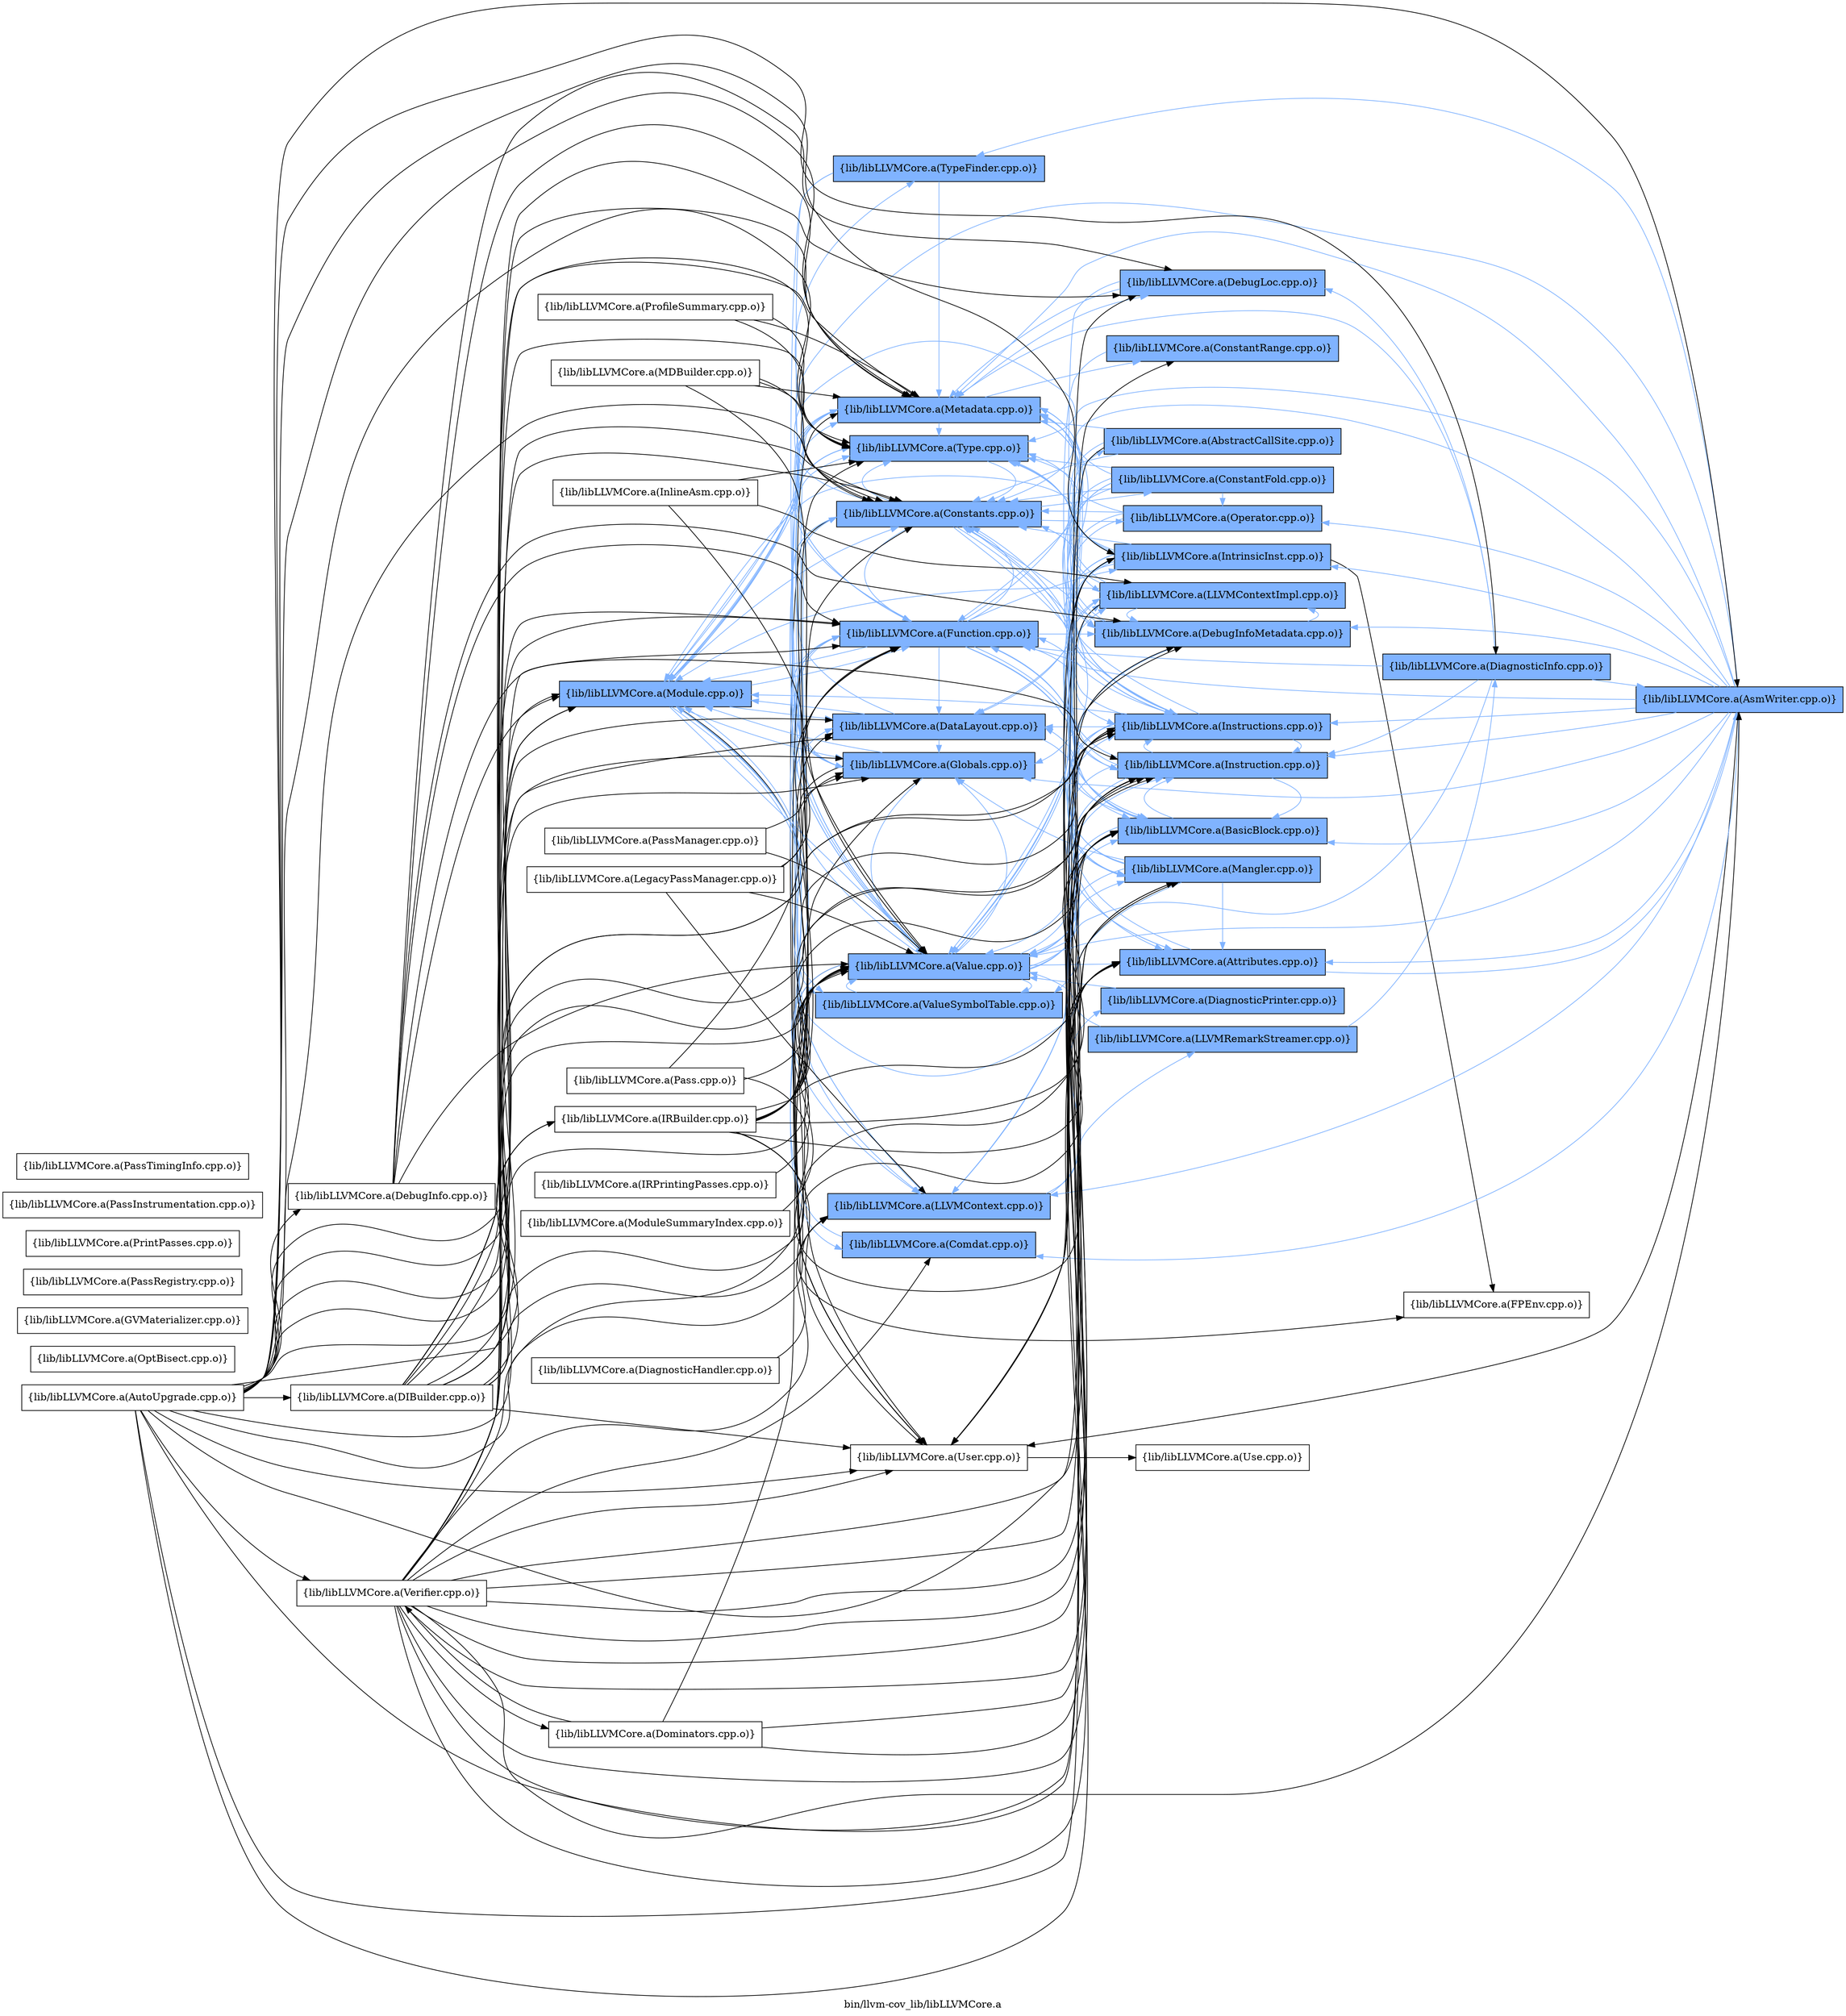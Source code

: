 digraph "bin/llvm-cov_lib/libLLVMCore.a" {
	label="bin/llvm-cov_lib/libLLVMCore.a";
	rankdir=LR;
	{ rank=same; Node0x55c6129fab78;  }
	{ rank=same; Node0x55c6129f1ac8; Node0x55c6129f1618; Node0x55c6129fadf8; Node0x55c6129fa0d8; Node0x55c6129f2798; Node0x55c6129f1348; Node0x55c6129f1898; Node0x55c6129f9ea8; Node0x55c6129f9278; Node0x55c6129f2bf8; Node0x55c6129f49a8; Node0x55c6129f7ab8;  }
	{ rank=same; Node0x55c6129f2c48; Node0x55c6129f2fb8; Node0x55c6129f1fc8; Node0x55c6129f4548; Node0x55c6129f8e68; Node0x55c6129f37d8; Node0x55c6129f35f8; Node0x55c6129fab28; Node0x55c6129f1e38; Node0x55c6129fa6c8; Node0x55c6129f24c8; Node0x55c6129f3dc8; Node0x55c6129f16b8; Node0x55c6129f12f8; Node0x55c6129f44f8; Node0x55c6129f9f98;  }
	{ rank=same; Node0x55c6129fab78;  }
	{ rank=same; Node0x55c6129f1ac8; Node0x55c6129f1618; Node0x55c6129fadf8; Node0x55c6129fa0d8; Node0x55c6129f2798; Node0x55c6129f1348; Node0x55c6129f1898; Node0x55c6129f9ea8; Node0x55c6129f9278; Node0x55c6129f2bf8; Node0x55c6129f49a8; Node0x55c6129f7ab8;  }
	{ rank=same; Node0x55c6129f2c48; Node0x55c6129f2fb8; Node0x55c6129f1fc8; Node0x55c6129f4548; Node0x55c6129f8e68; Node0x55c6129f37d8; Node0x55c6129f35f8; Node0x55c6129fab28; Node0x55c6129f1e38; Node0x55c6129fa6c8; Node0x55c6129f24c8; Node0x55c6129f3dc8; Node0x55c6129f16b8; Node0x55c6129f12f8; Node0x55c6129f44f8; Node0x55c6129f9f98;  }

	Node0x55c6129fab78 [shape=record,shape=box,group=1,style=filled,fillcolor="0.600000 0.5 1",label="{lib/libLLVMCore.a(Module.cpp.o)}"];
	Node0x55c6129fab78 -> Node0x55c6129f1ac8[color="0.600000 0.5 1"];
	Node0x55c6129fab78 -> Node0x55c6129f1618[color="0.600000 0.5 1"];
	Node0x55c6129fab78 -> Node0x55c6129fadf8[color="0.600000 0.5 1"];
	Node0x55c6129fab78 -> Node0x55c6129fa0d8;
	Node0x55c6129fab78 -> Node0x55c6129f2798[color="0.600000 0.5 1"];
	Node0x55c6129fab78 -> Node0x55c6129f1348[color="0.600000 0.5 1"];
	Node0x55c6129fab78 -> Node0x55c6129f1898[color="0.600000 0.5 1"];
	Node0x55c6129fab78 -> Node0x55c6129f9ea8[color="0.600000 0.5 1"];
	Node0x55c6129fab78 -> Node0x55c6129f9278[color="0.600000 0.5 1"];
	Node0x55c6129fab78 -> Node0x55c6129f2bf8[color="0.600000 0.5 1"];
	Node0x55c6129fab78 -> Node0x55c6129f49a8[color="0.600000 0.5 1"];
	Node0x55c6129fab78 -> Node0x55c6129f7ab8[color="0.600000 0.5 1"];
	Node0x55c6129f2c48 [shape=record,shape=box,group=1,style=filled,fillcolor="0.600000 0.5 1",label="{lib/libLLVMCore.a(Mangler.cpp.o)}"];
	Node0x55c6129f2c48 -> Node0x55c6129f1ac8[color="0.600000 0.5 1"];
	Node0x55c6129f2c48 -> Node0x55c6129f1348[color="0.600000 0.5 1"];
	Node0x55c6129f2c48 -> Node0x55c6129f1898[color="0.600000 0.5 1"];
	Node0x55c6129f2c48 -> Node0x55c6129fab78[color="0.600000 0.5 1"];
	Node0x55c6129f2c48 -> Node0x55c6129f2bf8[color="0.600000 0.5 1"];
	Node0x55c6129f2c48 -> Node0x55c6129f3dc8[color="0.600000 0.5 1"];
	Node0x55c6129f1348 [shape=record,shape=box,group=1,style=filled,fillcolor="0.600000 0.5 1",label="{lib/libLLVMCore.a(Value.cpp.o)}"];
	Node0x55c6129f1348 -> Node0x55c6129f2c48[color="0.600000 0.5 1"];
	Node0x55c6129f1348 -> Node0x55c6129f1ac8[color="0.600000 0.5 1"];
	Node0x55c6129f1348 -> Node0x55c6129f1618[color="0.600000 0.5 1"];
	Node0x55c6129f1348 -> Node0x55c6129fadf8[color="0.600000 0.5 1"];
	Node0x55c6129f1348 -> Node0x55c6129fa0d8;
	Node0x55c6129f1348 -> Node0x55c6129f2798[color="0.600000 0.5 1"];
	Node0x55c6129f1348 -> Node0x55c6129f2fb8[color="0.600000 0.5 1"];
	Node0x55c6129f1348 -> Node0x55c6129f1898[color="0.600000 0.5 1"];
	Node0x55c6129f1348 -> Node0x55c6129f9ea8[color="0.600000 0.5 1"];
	Node0x55c6129f1348 -> Node0x55c6129f9278[color="0.600000 0.5 1"];
	Node0x55c6129f1348 -> Node0x55c6129fab28[color="0.600000 0.5 1"];
	Node0x55c6129f1348 -> Node0x55c6129f2bf8[color="0.600000 0.5 1"];
	Node0x55c6129f1348 -> Node0x55c6129f24c8[color="0.600000 0.5 1"];
	Node0x55c6129f1348 -> Node0x55c6129f4548[color="0.600000 0.5 1"];
	Node0x55c6129f1348 -> Node0x55c6129f3dc8[color="0.600000 0.5 1"];
	Node0x55c6129f1898 [shape=record,shape=box,group=1,style=filled,fillcolor="0.600000 0.5 1",label="{lib/libLLVMCore.a(Globals.cpp.o)}"];
	Node0x55c6129f1898 -> Node0x55c6129f1618[color="0.600000 0.5 1"];
	Node0x55c6129f1898 -> Node0x55c6129fadf8[color="0.600000 0.5 1"];
	Node0x55c6129f1898 -> Node0x55c6129fa0d8;
	Node0x55c6129f1898 -> Node0x55c6129f2798[color="0.600000 0.5 1"];
	Node0x55c6129f1898 -> Node0x55c6129f1348[color="0.600000 0.5 1"];
	Node0x55c6129f1898 -> Node0x55c6129fab78[color="0.600000 0.5 1"];
	Node0x55c6129f1898 -> Node0x55c6129f2bf8[color="0.600000 0.5 1"];
	Node0x55c6129f1ac8 [shape=record,shape=box,group=1,style=filled,fillcolor="0.600000 0.5 1",label="{lib/libLLVMCore.a(DataLayout.cpp.o)}"];
	Node0x55c6129f1ac8 -> Node0x55c6129f2c48[color="0.600000 0.5 1"];
	Node0x55c6129f1ac8 -> Node0x55c6129f1618[color="0.600000 0.5 1"];
	Node0x55c6129f1ac8 -> Node0x55c6129f1898[color="0.600000 0.5 1"];
	Node0x55c6129f1ac8 -> Node0x55c6129fab78[color="0.600000 0.5 1"];
	Node0x55c6129f2bf8 [shape=record,shape=box,group=1,style=filled,fillcolor="0.600000 0.5 1",label="{lib/libLLVMCore.a(Function.cpp.o)}"];
	Node0x55c6129f2bf8 -> Node0x55c6129f2c48[color="0.600000 0.5 1"];
	Node0x55c6129f2bf8 -> Node0x55c6129f1ac8[color="0.600000 0.5 1"];
	Node0x55c6129f2bf8 -> Node0x55c6129f1618[color="0.600000 0.5 1"];
	Node0x55c6129f2bf8 -> Node0x55c6129fadf8[color="0.600000 0.5 1"];
	Node0x55c6129f2bf8 -> Node0x55c6129fa0d8;
	Node0x55c6129f2bf8 -> Node0x55c6129f44f8[color="0.600000 0.5 1"];
	Node0x55c6129f2bf8 -> Node0x55c6129f2798[color="0.600000 0.5 1"];
	Node0x55c6129f2bf8 -> Node0x55c6129f2fb8[color="0.600000 0.5 1"];
	Node0x55c6129f2bf8 -> Node0x55c6129f1348[color="0.600000 0.5 1"];
	Node0x55c6129f2bf8 -> Node0x55c6129fab78[color="0.600000 0.5 1"];
	Node0x55c6129f2bf8 -> Node0x55c6129f9ea8[color="0.600000 0.5 1"];
	Node0x55c6129f2bf8 -> Node0x55c6129f9278[color="0.600000 0.5 1"];
	Node0x55c6129f2bf8 -> Node0x55c6129f1e38[color="0.600000 0.5 1"];
	Node0x55c6129f2bf8 -> Node0x55c6129f24c8[color="0.600000 0.5 1"];
	Node0x55c6129f2bf8 -> Node0x55c6129f3dc8[color="0.600000 0.5 1"];
	Node0x55c6129f2bf8 -> Node0x55c6129f9f98[color="0.600000 0.5 1"];
	Node0x55c6129f3dc8 [shape=record,shape=box,group=1,style=filled,fillcolor="0.600000 0.5 1",label="{lib/libLLVMCore.a(Attributes.cpp.o)}"];
	Node0x55c6129f3dc8 -> Node0x55c6129f2bf8[color="0.600000 0.5 1"];
	Node0x55c6129f3dc8 -> Node0x55c6129f3738[color="0.600000 0.5 1"];
	Node0x55c6129f1618 [shape=record,shape=box,group=1,style=filled,fillcolor="0.600000 0.5 1",label="{lib/libLLVMCore.a(Type.cpp.o)}"];
	Node0x55c6129f1618 -> Node0x55c6129fadf8[color="0.600000 0.5 1"];
	Node0x55c6129fadf8 [shape=record,shape=box,group=1,style=filled,fillcolor="0.600000 0.5 1",label="{lib/libLLVMCore.a(Constants.cpp.o)}"];
	Node0x55c6129fadf8 -> Node0x55c6129f1618[color="0.600000 0.5 1"];
	Node0x55c6129fadf8 -> Node0x55c6129fa0d8;
	Node0x55c6129fadf8 -> Node0x55c6129f2fb8[color="0.600000 0.5 1"];
	Node0x55c6129fadf8 -> Node0x55c6129f1348[color="0.600000 0.5 1"];
	Node0x55c6129fadf8 -> Node0x55c6129f1fc8[color="0.600000 0.5 1"];
	Node0x55c6129fadf8 -> Node0x55c6129f1898[color="0.600000 0.5 1"];
	Node0x55c6129fadf8 -> Node0x55c6129f2bf8[color="0.600000 0.5 1"];
	Node0x55c6129fadf8 -> Node0x55c6129f4548[color="0.600000 0.5 1"];
	Node0x55c6129fadf8 -> Node0x55c6129f8e68[color="0.600000 0.5 1"];
	Node0x55c6129fa0d8 [shape=record,shape=box,group=0,label="{lib/libLLVMCore.a(User.cpp.o)}"];
	Node0x55c6129fa0d8 -> Node0x55c6129f37d8;
	Node0x55c6129f2fb8 [shape=record,shape=box,group=1,style=filled,fillcolor="0.600000 0.5 1",label="{lib/libLLVMCore.a(Instructions.cpp.o)}"];
	Node0x55c6129f2fb8 -> Node0x55c6129f2c48[color="0.600000 0.5 1"];
	Node0x55c6129f2fb8 -> Node0x55c6129f1ac8[color="0.600000 0.5 1"];
	Node0x55c6129f2fb8 -> Node0x55c6129f1618[color="0.600000 0.5 1"];
	Node0x55c6129f2fb8 -> Node0x55c6129fadf8[color="0.600000 0.5 1"];
	Node0x55c6129f2fb8 -> Node0x55c6129fa0d8;
	Node0x55c6129f2fb8 -> Node0x55c6129f2798[color="0.600000 0.5 1"];
	Node0x55c6129f2fb8 -> Node0x55c6129f1348[color="0.600000 0.5 1"];
	Node0x55c6129f2fb8 -> Node0x55c6129fab78[color="0.600000 0.5 1"];
	Node0x55c6129f2fb8 -> Node0x55c6129fab28[color="0.600000 0.5 1"];
	Node0x55c6129f2fb8 -> Node0x55c6129f2bf8[color="0.600000 0.5 1"];
	Node0x55c6129f2fb8 -> Node0x55c6129f24c8[color="0.600000 0.5 1"];
	Node0x55c6129f2fb8 -> Node0x55c6129f4548[color="0.600000 0.5 1"];
	Node0x55c6129f2fb8 -> Node0x55c6129f3dc8[color="0.600000 0.5 1"];
	Node0x55c6129f1fc8 [shape=record,shape=box,group=1,style=filled,fillcolor="0.600000 0.5 1",label="{lib/libLLVMCore.a(Operator.cpp.o)}"];
	Node0x55c6129f1fc8 -> Node0x55c6129f2c48[color="0.600000 0.5 1"];
	Node0x55c6129f1fc8 -> Node0x55c6129f1ac8[color="0.600000 0.5 1"];
	Node0x55c6129f1fc8 -> Node0x55c6129f1618[color="0.600000 0.5 1"];
	Node0x55c6129f1fc8 -> Node0x55c6129fadf8[color="0.600000 0.5 1"];
	Node0x55c6129f4548 [shape=record,shape=box,group=1,style=filled,fillcolor="0.600000 0.5 1",label="{lib/libLLVMCore.a(Instruction.cpp.o)}"];
	Node0x55c6129f4548 -> Node0x55c6129fadf8[color="0.600000 0.5 1"];
	Node0x55c6129f4548 -> Node0x55c6129fa0d8;
	Node0x55c6129f4548 -> Node0x55c6129f2798[color="0.600000 0.5 1"];
	Node0x55c6129f4548 -> Node0x55c6129f2fb8[color="0.600000 0.5 1"];
	Node0x55c6129f4548 -> Node0x55c6129f1348[color="0.600000 0.5 1"];
	Node0x55c6129f4548 -> Node0x55c6129f24c8[color="0.600000 0.5 1"];
	Node0x55c6129f4548 -> Node0x55c6129f3dc8[color="0.600000 0.5 1"];
	Node0x55c6129f8e68 [shape=record,shape=box,group=1,style=filled,fillcolor="0.600000 0.5 1",label="{lib/libLLVMCore.a(ConstantFold.cpp.o)}"];
	Node0x55c6129f8e68 -> Node0x55c6129f1618[color="0.600000 0.5 1"];
	Node0x55c6129f8e68 -> Node0x55c6129fadf8[color="0.600000 0.5 1"];
	Node0x55c6129f8e68 -> Node0x55c6129f2fb8[color="0.600000 0.5 1"];
	Node0x55c6129f8e68 -> Node0x55c6129f1348[color="0.600000 0.5 1"];
	Node0x55c6129f8e68 -> Node0x55c6129f1fc8[color="0.600000 0.5 1"];
	Node0x55c6129f8e68 -> Node0x55c6129f1898[color="0.600000 0.5 1"];
	Node0x55c6129f8e68 -> Node0x55c6129fab78[color="0.600000 0.5 1"];
	Node0x55c6129f8e68 -> Node0x55c6129f2bf8[color="0.600000 0.5 1"];
	Node0x55c6129f37d8 [shape=record,shape=box,group=0,label="{lib/libLLVMCore.a(Use.cpp.o)}"];
	Node0x55c6129f44f8 [shape=record,shape=box,group=1,style=filled,fillcolor="0.600000 0.5 1",label="{lib/libLLVMCore.a(IntrinsicInst.cpp.o)}"];
	Node0x55c6129f44f8 -> Node0x55c6129f2c48[color="0.600000 0.5 1"];
	Node0x55c6129f44f8 -> Node0x55c6129f1ac8[color="0.600000 0.5 1"];
	Node0x55c6129f44f8 -> Node0x55c6129f1618[color="0.600000 0.5 1"];
	Node0x55c6129f44f8 -> Node0x55c6129fadf8[color="0.600000 0.5 1"];
	Node0x55c6129f44f8 -> Node0x55c6129fa0d8;
	Node0x55c6129f44f8 -> Node0x55c6129f2798[color="0.600000 0.5 1"];
	Node0x55c6129f44f8 -> Node0x55c6129f2fb8[color="0.600000 0.5 1"];
	Node0x55c6129f44f8 -> Node0x55c6129f1348[color="0.600000 0.5 1"];
	Node0x55c6129f44f8 -> Node0x55c6129fab78[color="0.600000 0.5 1"];
	Node0x55c6129f44f8 -> Node0x55c6129f1e38[color="0.600000 0.5 1"];
	Node0x55c6129f44f8 -> Node0x55c6129f24c8[color="0.600000 0.5 1"];
	Node0x55c6129f44f8 -> Node0x55c6129f4548[color="0.600000 0.5 1"];
	Node0x55c6129f44f8 -> Node0x55c6129fabc8;
	Node0x55c6129f2798 [shape=record,shape=box,group=1,style=filled,fillcolor="0.600000 0.5 1",label="{lib/libLLVMCore.a(Metadata.cpp.o)}"];
	Node0x55c6129f2798 -> Node0x55c6129f1618[color="0.600000 0.5 1"];
	Node0x55c6129f2798 -> Node0x55c6129fadf8[color="0.600000 0.5 1"];
	Node0x55c6129f2798 -> Node0x55c6129f35f8[color="0.600000 0.5 1"];
	Node0x55c6129f2798 -> Node0x55c6129f1348[color="0.600000 0.5 1"];
	Node0x55c6129f2798 -> Node0x55c6129fab78[color="0.600000 0.5 1"];
	Node0x55c6129f2798 -> Node0x55c6129f9278[color="0.600000 0.5 1"];
	Node0x55c6129f2798 -> Node0x55c6129fab28[color="0.600000 0.5 1"];
	Node0x55c6129f2798 -> Node0x55c6129f1e38[color="0.600000 0.5 1"];
	Node0x55c6129f2798 -> Node0x55c6129fa6c8[color="0.600000 0.5 1"];
	Node0x55c6129f1e38 [shape=record,shape=box,group=1,style=filled,fillcolor="0.600000 0.5 1",label="{lib/libLLVMCore.a(DebugInfoMetadata.cpp.o)}"];
	Node0x55c6129f1e38 -> Node0x55c6129f1618[color="0.600000 0.5 1"];
	Node0x55c6129f1e38 -> Node0x55c6129fadf8[color="0.600000 0.5 1"];
	Node0x55c6129f1e38 -> Node0x55c6129f2798[color="0.600000 0.5 1"];
	Node0x55c6129f1e38 -> Node0x55c6129f9278[color="0.600000 0.5 1"];
	Node0x55c6129f1e38 -> Node0x55c6129fab28[color="0.600000 0.5 1"];
	Node0x55c6129f24c8 [shape=record,shape=box,group=1,style=filled,fillcolor="0.600000 0.5 1",label="{lib/libLLVMCore.a(BasicBlock.cpp.o)}"];
	Node0x55c6129f24c8 -> Node0x55c6129f1618[color="0.600000 0.5 1"];
	Node0x55c6129f24c8 -> Node0x55c6129fadf8[color="0.600000 0.5 1"];
	Node0x55c6129f24c8 -> Node0x55c6129fa0d8;
	Node0x55c6129f24c8 -> Node0x55c6129f2798[color="0.600000 0.5 1"];
	Node0x55c6129f24c8 -> Node0x55c6129f1348[color="0.600000 0.5 1"];
	Node0x55c6129f24c8 -> Node0x55c6129f9ea8[color="0.600000 0.5 1"];
	Node0x55c6129f24c8 -> Node0x55c6129f4548[color="0.600000 0.5 1"];
	Node0x55c6129fabc8 [shape=record,shape=box,group=0,label="{lib/libLLVMCore.a(FPEnv.cpp.o)}"];
	Node0x55c6129f35f8 [shape=record,shape=box,group=1,style=filled,fillcolor="0.600000 0.5 1",label="{lib/libLLVMCore.a(ConstantRange.cpp.o)}"];
	Node0x55c6129f35f8 -> Node0x55c6129f2fb8[color="0.600000 0.5 1"];
	Node0x55c6129f9278 [shape=record,shape=box,group=1,style=filled,fillcolor="0.600000 0.5 1",label="{lib/libLLVMCore.a(LLVMContext.cpp.o)}"];
	Node0x55c6129f9278 -> Node0x55c6129fab28[color="0.600000 0.5 1"];
	Node0x55c6129f9278 -> Node0x55c6129f16b8[color="0.600000 0.5 1"];
	Node0x55c6129f9278 -> Node0x55c6129f12f8[color="0.600000 0.5 1"];
	Node0x55c6129fab28 [shape=record,shape=box,group=1,style=filled,fillcolor="0.600000 0.5 1",label="{lib/libLLVMCore.a(LLVMContextImpl.cpp.o)}"];
	Node0x55c6129fab28 -> Node0x55c6129fadf8[color="0.600000 0.5 1"];
	Node0x55c6129fab28 -> Node0x55c6129fa0d8;
	Node0x55c6129fab28 -> Node0x55c6129f2798[color="0.600000 0.5 1"];
	Node0x55c6129fab28 -> Node0x55c6129f1348[color="0.600000 0.5 1"];
	Node0x55c6129fab28 -> Node0x55c6129fab78[color="0.600000 0.5 1"];
	Node0x55c6129fab28 -> Node0x55c6129f1e38[color="0.600000 0.5 1"];
	Node0x55c6129fa6c8 [shape=record,shape=box,group=1,style=filled,fillcolor="0.600000 0.5 1",label="{lib/libLLVMCore.a(DebugLoc.cpp.o)}"];
	Node0x55c6129fa6c8 -> Node0x55c6129f2798[color="0.600000 0.5 1"];
	Node0x55c6129fa6c8 -> Node0x55c6129f1e38[color="0.600000 0.5 1"];
	Node0x55c6129f9ea8 [shape=record,shape=box,group=1,style=filled,fillcolor="0.600000 0.5 1",label="{lib/libLLVMCore.a(ValueSymbolTable.cpp.o)}"];
	Node0x55c6129f9ea8 -> Node0x55c6129f1348[color="0.600000 0.5 1"];
	Node0x55c6129f49a8 [shape=record,shape=box,group=1,style=filled,fillcolor="0.600000 0.5 1",label="{lib/libLLVMCore.a(Comdat.cpp.o)}"];
	Node0x55c6129f49a8 -> Node0x55c6129fab78[color="0.600000 0.5 1"];
	Node0x55c6129f7ab8 [shape=record,shape=box,group=1,style=filled,fillcolor="0.600000 0.5 1",label="{lib/libLLVMCore.a(TypeFinder.cpp.o)}"];
	Node0x55c6129f7ab8 -> Node0x55c6129f2798[color="0.600000 0.5 1"];
	Node0x55c6129f7ab8 -> Node0x55c6129f1898[color="0.600000 0.5 1"];
	Node0x55c6129f7ab8 -> Node0x55c6129f2bf8[color="0.600000 0.5 1"];
	Node0x55c6129f16b8 [shape=record,shape=box,group=1,style=filled,fillcolor="0.600000 0.5 1",label="{lib/libLLVMCore.a(DiagnosticPrinter.cpp.o)}"];
	Node0x55c6129f16b8 -> Node0x55c6129f1348[color="0.600000 0.5 1"];
	Node0x55c6129f12f8 [shape=record,shape=box,group=1,style=filled,fillcolor="0.600000 0.5 1",label="{lib/libLLVMCore.a(LLVMRemarkStreamer.cpp.o)}"];
	Node0x55c6129f12f8 -> Node0x55c6129f1348[color="0.600000 0.5 1"];
	Node0x55c6129f12f8 -> Node0x55c6129f3328[color="0.600000 0.5 1"];
	Node0x55c6129fa8a8 [shape=record,shape=box,group=0,label="{lib/libLLVMCore.a(OptBisect.cpp.o)}"];
	Node0x55c6129f9c28 [shape=record,shape=box,group=0,label="{lib/libLLVMCore.a(DiagnosticHandler.cpp.o)}"];
	Node0x55c6129f9c28 -> Node0x55c6129f9278;
	Node0x55c6129f3328 [shape=record,shape=box,group=1,style=filled,fillcolor="0.600000 0.5 1",label="{lib/libLLVMCore.a(DiagnosticInfo.cpp.o)}"];
	Node0x55c6129f3328 -> Node0x55c6129f2798[color="0.600000 0.5 1"];
	Node0x55c6129f3328 -> Node0x55c6129f1348[color="0.600000 0.5 1"];
	Node0x55c6129f3328 -> Node0x55c6129f2bf8[color="0.600000 0.5 1"];
	Node0x55c6129f3328 -> Node0x55c6129f4548[color="0.600000 0.5 1"];
	Node0x55c6129f3328 -> Node0x55c6129f3738[color="0.600000 0.5 1"];
	Node0x55c6129f3328 -> Node0x55c6129fa6c8[color="0.600000 0.5 1"];
	Node0x55c6129f3738 [shape=record,shape=box,group=1,style=filled,fillcolor="0.600000 0.5 1",label="{lib/libLLVMCore.a(AsmWriter.cpp.o)}"];
	Node0x55c6129f3738 -> Node0x55c6129f1618[color="0.600000 0.5 1"];
	Node0x55c6129f3738 -> Node0x55c6129fadf8[color="0.600000 0.5 1"];
	Node0x55c6129f3738 -> Node0x55c6129fa0d8;
	Node0x55c6129f3738 -> Node0x55c6129f44f8[color="0.600000 0.5 1"];
	Node0x55c6129f3738 -> Node0x55c6129f2798[color="0.600000 0.5 1"];
	Node0x55c6129f3738 -> Node0x55c6129f2fb8[color="0.600000 0.5 1"];
	Node0x55c6129f3738 -> Node0x55c6129f1348[color="0.600000 0.5 1"];
	Node0x55c6129f3738 -> Node0x55c6129f1fc8[color="0.600000 0.5 1"];
	Node0x55c6129f3738 -> Node0x55c6129f1898[color="0.600000 0.5 1"];
	Node0x55c6129f3738 -> Node0x55c6129fab78[color="0.600000 0.5 1"];
	Node0x55c6129f3738 -> Node0x55c6129f9278[color="0.600000 0.5 1"];
	Node0x55c6129f3738 -> Node0x55c6129f1e38[color="0.600000 0.5 1"];
	Node0x55c6129f3738 -> Node0x55c6129f2bf8[color="0.600000 0.5 1"];
	Node0x55c6129f3738 -> Node0x55c6129f24c8[color="0.600000 0.5 1"];
	Node0x55c6129f3738 -> Node0x55c6129f4548[color="0.600000 0.5 1"];
	Node0x55c6129f3738 -> Node0x55c6129f3dc8[color="0.600000 0.5 1"];
	Node0x55c6129f3738 -> Node0x55c6129f49a8[color="0.600000 0.5 1"];
	Node0x55c6129f3738 -> Node0x55c6129f7ab8[color="0.600000 0.5 1"];
	Node0x55c6129f9f98 [shape=record,shape=box,group=1,style=filled,fillcolor="0.600000 0.5 1",label="{lib/libLLVMCore.a(AbstractCallSite.cpp.o)}"];
	Node0x55c6129f9f98 -> Node0x55c6129fadf8[color="0.600000 0.5 1"];
	Node0x55c6129f9f98 -> Node0x55c6129fa0d8;
	Node0x55c6129f9f98 -> Node0x55c6129f2798[color="0.600000 0.5 1"];
	Node0x55c6129f9f98 -> Node0x55c6129f2fb8[color="0.600000 0.5 1"];
	Node0x55c6129f7f68 [shape=record,shape=box,group=0,label="{lib/libLLVMCore.a(ModuleSummaryIndex.cpp.o)}"];
	Node0x55c6129f7f68 -> Node0x55c6129f1348;
	Node0x55c6129fae48 [shape=record,shape=box,group=0,label="{lib/libLLVMCore.a(MDBuilder.cpp.o)}"];
	Node0x55c6129fae48 -> Node0x55c6129f1618;
	Node0x55c6129fae48 -> Node0x55c6129fadf8;
	Node0x55c6129fae48 -> Node0x55c6129f2798;
	Node0x55c6129fae48 -> Node0x55c6129f1348;
	Node0x55c6129f7158 [shape=record,shape=box,group=0,label="{lib/libLLVMCore.a(DebugInfo.cpp.o)}"];
	Node0x55c6129f7158 -> Node0x55c6129f2798;
	Node0x55c6129f7158 -> Node0x55c6129f1348;
	Node0x55c6129f7158 -> Node0x55c6129fab78;
	Node0x55c6129f7158 -> Node0x55c6129f1e38;
	Node0x55c6129f7158 -> Node0x55c6129f2bf8;
	Node0x55c6129f7158 -> Node0x55c6129f4548;
	Node0x55c6129f7158 -> Node0x55c6129fa6c8;
	Node0x55c6129f6ac8 [shape=record,shape=box,group=0,label="{lib/libLLVMCore.a(DIBuilder.cpp.o)}"];
	Node0x55c6129f6ac8 -> Node0x55c6129f1618;
	Node0x55c6129f6ac8 -> Node0x55c6129fadf8;
	Node0x55c6129f6ac8 -> Node0x55c6129fa0d8;
	Node0x55c6129f6ac8 -> Node0x55c6129f2798;
	Node0x55c6129f6ac8 -> Node0x55c6129f2fb8;
	Node0x55c6129f6ac8 -> Node0x55c6129f1348;
	Node0x55c6129f6ac8 -> Node0x55c6129fab78;
	Node0x55c6129f6ac8 -> Node0x55c6129f1e38;
	Node0x55c6129f6ac8 -> Node0x55c6129f2bf8;
	Node0x55c6129f6ac8 -> Node0x55c6129f24c8;
	Node0x55c6129f6ac8 -> Node0x55c6129f4548;
	Node0x55c6129f6ac8 -> Node0x55c6129f3dc8;
	Node0x55c6129f6ac8 -> Node0x55c6129fa6c8;
	Node0x55c6129f6ac8 -> Node0x55c6129f6348;
	Node0x55c6129f6348 [shape=record,shape=box,group=0,label="{lib/libLLVMCore.a(IRBuilder.cpp.o)}"];
	Node0x55c6129f6348 -> Node0x55c6129f2c48;
	Node0x55c6129f6348 -> Node0x55c6129f1ac8;
	Node0x55c6129f6348 -> Node0x55c6129f1618;
	Node0x55c6129f6348 -> Node0x55c6129fadf8;
	Node0x55c6129f6348 -> Node0x55c6129fa0d8;
	Node0x55c6129f6348 -> Node0x55c6129f2798;
	Node0x55c6129f6348 -> Node0x55c6129f2fb8;
	Node0x55c6129f6348 -> Node0x55c6129f1348;
	Node0x55c6129f6348 -> Node0x55c6129f1898;
	Node0x55c6129f6348 -> Node0x55c6129f2bf8;
	Node0x55c6129f6348 -> Node0x55c6129f24c8;
	Node0x55c6129f6348 -> Node0x55c6129f4548;
	Node0x55c6129f6348 -> Node0x55c6129f3dc8;
	Node0x55c6129f6348 -> Node0x55c6129fabc8;
	Node0x55c6129f9548 [shape=record,shape=box,group=0,label="{lib/libLLVMCore.a(ProfileSummary.cpp.o)}"];
	Node0x55c6129f9548 -> Node0x55c6129f1618;
	Node0x55c6129f9548 -> Node0x55c6129fadf8;
	Node0x55c6129f9548 -> Node0x55c6129f2798;
	Node0x55c6129f1b68 [shape=record,shape=box,group=0,label="{lib/libLLVMCore.a(AutoUpgrade.cpp.o)}"];
	Node0x55c6129f1b68 -> Node0x55c6129f2c48;
	Node0x55c6129f1b68 -> Node0x55c6129f1ac8;
	Node0x55c6129f1b68 -> Node0x55c6129f1618;
	Node0x55c6129f1b68 -> Node0x55c6129fadf8;
	Node0x55c6129f1b68 -> Node0x55c6129fa0d8;
	Node0x55c6129f1b68 -> Node0x55c6129f44f8;
	Node0x55c6129f1b68 -> Node0x55c6129f2798;
	Node0x55c6129f1b68 -> Node0x55c6129f2fb8;
	Node0x55c6129f1b68 -> Node0x55c6129f1348;
	Node0x55c6129f1b68 -> Node0x55c6129f1898;
	Node0x55c6129f1b68 -> Node0x55c6129fab78;
	Node0x55c6129f1b68 -> Node0x55c6129f9278;
	Node0x55c6129f1b68 -> Node0x55c6129f3328;
	Node0x55c6129f1b68 -> Node0x55c6129f2bf8;
	Node0x55c6129f1b68 -> Node0x55c6129f24c8;
	Node0x55c6129f1b68 -> Node0x55c6129f4548;
	Node0x55c6129f1b68 -> Node0x55c6129f3dc8;
	Node0x55c6129f1b68 -> Node0x55c6129f3738;
	Node0x55c6129f1b68 -> Node0x55c6129f7158;
	Node0x55c6129f1b68 -> Node0x55c6129f6ac8;
	Node0x55c6129f1b68 -> Node0x55c6129f6348;
	Node0x55c6129f1b68 -> Node0x55c6129f1438;
	Node0x55c6129f1438 [shape=record,shape=box,group=0,label="{lib/libLLVMCore.a(Verifier.cpp.o)}"];
	Node0x55c6129f1438 -> Node0x55c6129f2c48;
	Node0x55c6129f1438 -> Node0x55c6129f1ac8;
	Node0x55c6129f1438 -> Node0x55c6129f1618;
	Node0x55c6129f1438 -> Node0x55c6129fadf8;
	Node0x55c6129f1438 -> Node0x55c6129fa0d8;
	Node0x55c6129f1438 -> Node0x55c6129f44f8;
	Node0x55c6129f1438 -> Node0x55c6129f2798;
	Node0x55c6129f1438 -> Node0x55c6129f35f8;
	Node0x55c6129f1438 -> Node0x55c6129f2fb8;
	Node0x55c6129f1438 -> Node0x55c6129f1348;
	Node0x55c6129f1438 -> Node0x55c6129f1898;
	Node0x55c6129f1438 -> Node0x55c6129fab78;
	Node0x55c6129f1438 -> Node0x55c6129f9278;
	Node0x55c6129f1438 -> Node0x55c6129f1e38;
	Node0x55c6129f1438 -> Node0x55c6129f2bf8;
	Node0x55c6129f1438 -> Node0x55c6129f24c8;
	Node0x55c6129f1438 -> Node0x55c6129f4548;
	Node0x55c6129f1438 -> Node0x55c6129f3dc8;
	Node0x55c6129f1438 -> Node0x55c6129f3738;
	Node0x55c6129f1438 -> Node0x55c6129f49a8;
	Node0x55c6129f1438 -> Node0x55c6129fa6c8;
	Node0x55c6129f1438 -> Node0x55c6129f41d8;
	Node0x55c6129f4ef8 [shape=record,shape=box,group=0,label="{lib/libLLVMCore.a(GVMaterializer.cpp.o)}"];
	Node0x55c6129f4fe8 [shape=record,shape=box,group=0,label="{lib/libLLVMCore.a(InlineAsm.cpp.o)}"];
	Node0x55c6129f4fe8 -> Node0x55c6129f1618;
	Node0x55c6129f4fe8 -> Node0x55c6129f1348;
	Node0x55c6129f4fe8 -> Node0x55c6129fab28;
	Node0x55c6129f41d8 [shape=record,shape=box,group=0,label="{lib/libLLVMCore.a(Dominators.cpp.o)}"];
	Node0x55c6129f41d8 -> Node0x55c6129f1348;
	Node0x55c6129f41d8 -> Node0x55c6129f24c8;
	Node0x55c6129f41d8 -> Node0x55c6129f4548;
	Node0x55c6129f41d8 -> Node0x55c6129f1438;
	Node0x55c6129f5d58 [shape=record,shape=box,group=0,label="{lib/libLLVMCore.a(PassRegistry.cpp.o)}"];
	Node0x55c6129f5808 [shape=record,shape=box,group=0,label="{lib/libLLVMCore.a(Pass.cpp.o)}"];
	Node0x55c6129f5808 -> Node0x55c6129f1348;
	Node0x55c6129f5808 -> Node0x55c6129f2bf8;
	Node0x55c6129f5808 -> Node0x55c6129f3dc8;
	Node0x55c6129f50d8 [shape=record,shape=box,group=0,label="{lib/libLLVMCore.a(IRPrintingPasses.cpp.o)}"];
	Node0x55c6129f50d8 -> Node0x55c6129f1348;
	Node0x55c6129f4908 [shape=record,shape=box,group=0,label="{lib/libLLVMCore.a(PrintPasses.cpp.o)}"];
	Node0x55c6129f4138 [shape=record,shape=box,group=0,label="{lib/libLLVMCore.a(PassManager.cpp.o)}"];
	Node0x55c6129f4138 -> Node0x55c6129f1348;
	Node0x55c6129f4138 -> Node0x55c6129f1898;
	Node0x55c6129f3a58 [shape=record,shape=box,group=0,label="{lib/libLLVMCore.a(PassInstrumentation.cpp.o)}"];
	Node0x55c6129f9098 [shape=record,shape=box,group=0,label="{lib/libLLVMCore.a(LegacyPassManager.cpp.o)}"];
	Node0x55c6129f9098 -> Node0x55c6129f1348;
	Node0x55c6129f9098 -> Node0x55c6129f1898;
	Node0x55c6129f9098 -> Node0x55c6129f9278;
	Node0x55c6129f9098 -> Node0x55c6129f2bf8;
	Node0x55c6129f9868 [shape=record,shape=box,group=0,label="{lib/libLLVMCore.a(PassTimingInfo.cpp.o)}"];
}
